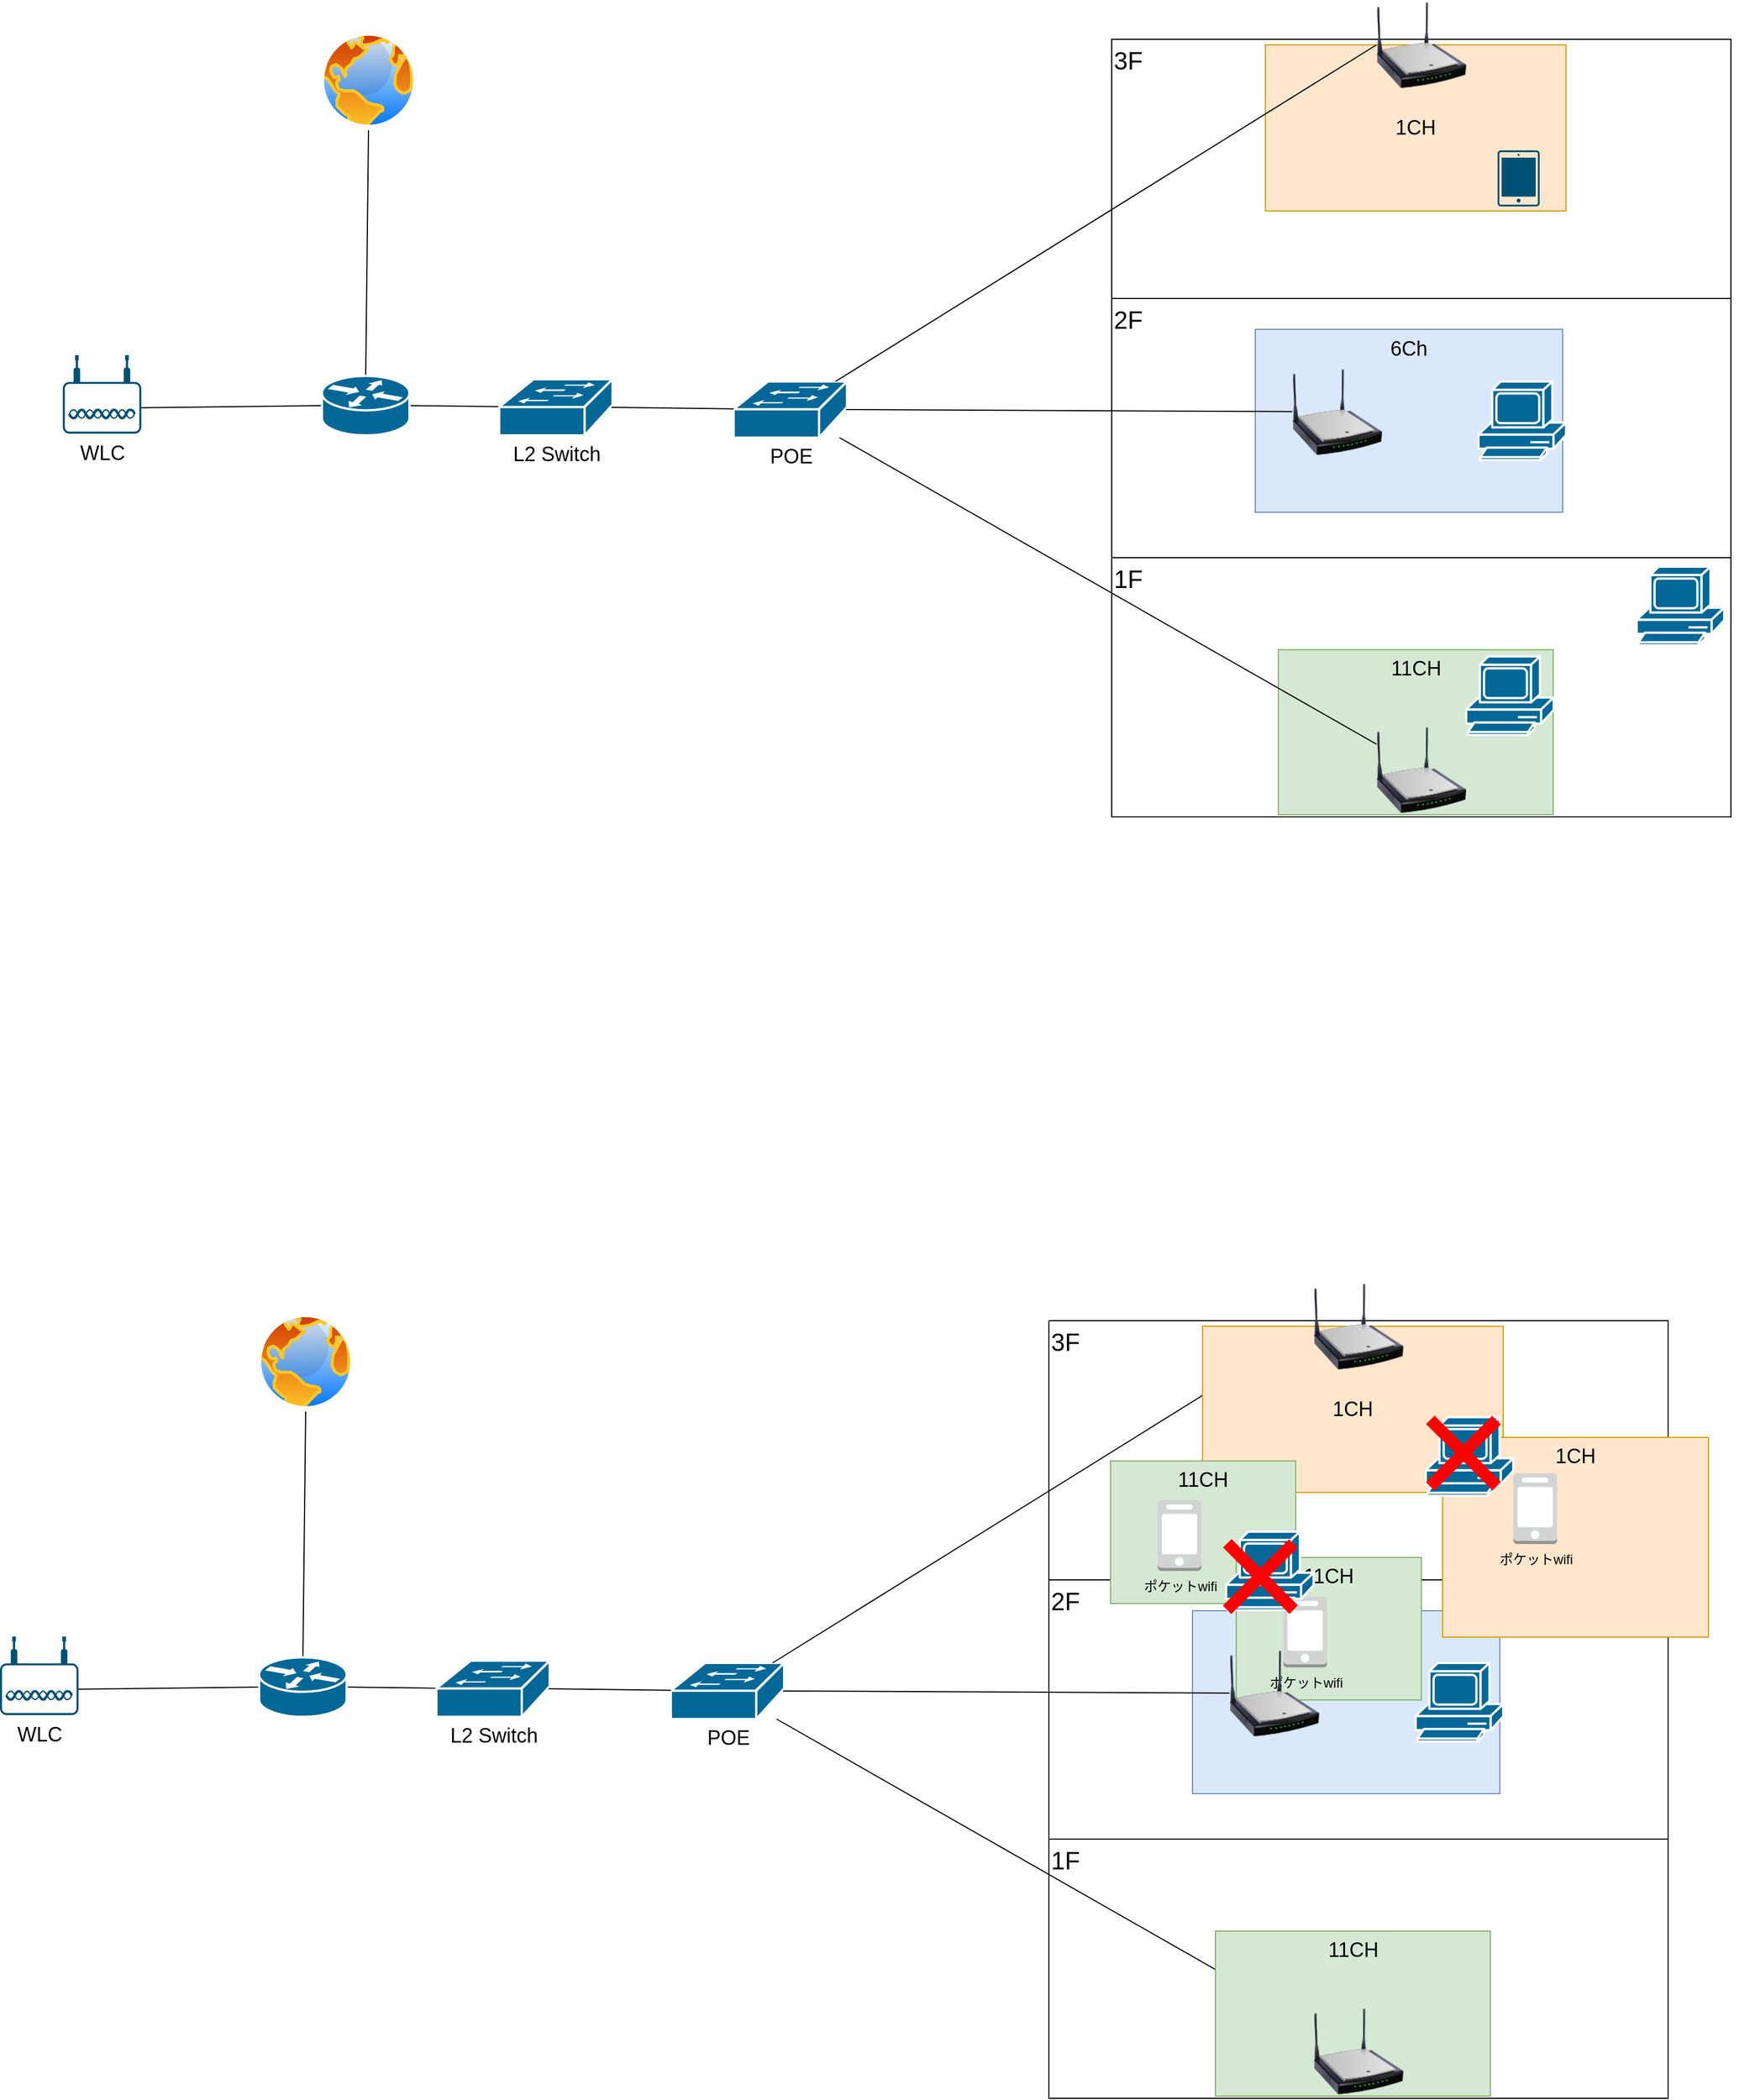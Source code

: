 <mxfile version="21.7.2" type="github">
  <diagram name="ページ1" id="ISea0skvDJ0-GTyt_ot8">
    <mxGraphModel dx="3828" dy="1982" grid="0" gridSize="10" guides="1" tooltips="1" connect="1" arrows="1" fold="1" page="1" pageScale="1" pageWidth="827" pageHeight="1169" math="0" shadow="0">
      <root>
        <mxCell id="0" />
        <mxCell id="1" parent="0" />
        <mxCell id="y21L1_D4y8wmVDUmnjSK-36" value="6Ch" style="whiteSpace=wrap;html=1;fontFamily=Helvetica;fontSize=18;verticalAlign=top;fillColor=#dae8fc;strokeColor=#6c8ebf;" vertex="1" parent="1">
          <mxGeometry x="1168" y="383.5" width="274" height="163" as="geometry" />
        </mxCell>
        <mxCell id="y21L1_D4y8wmVDUmnjSK-25" value="" style="group;fontSize=22;" vertex="1" connectable="0" parent="1">
          <mxGeometry x="1040" y="125" width="552" height="693" as="geometry" />
        </mxCell>
        <mxCell id="y21L1_D4y8wmVDUmnjSK-22" value="&lt;font style=&quot;font-size: 22px;&quot;&gt;1F&lt;/font&gt;" style="rounded=0;whiteSpace=wrap;html=1;fontFamily=Helvetica;fontSize=11;fontColor=default;fillColor=none;verticalAlign=top;align=left;" vertex="1" parent="y21L1_D4y8wmVDUmnjSK-25">
          <mxGeometry y="462" width="552" height="231" as="geometry" />
        </mxCell>
        <mxCell id="y21L1_D4y8wmVDUmnjSK-23" value="&lt;font style=&quot;font-size: 22px;&quot;&gt;2F&lt;/font&gt;" style="rounded=0;whiteSpace=wrap;html=1;fontFamily=Helvetica;fontSize=11;fontColor=default;fillColor=none;verticalAlign=top;align=left;" vertex="1" parent="y21L1_D4y8wmVDUmnjSK-25">
          <mxGeometry y="231" width="552" height="231" as="geometry" />
        </mxCell>
        <mxCell id="y21L1_D4y8wmVDUmnjSK-37" value="11CH" style="whiteSpace=wrap;html=1;fontFamily=Helvetica;fontSize=18;verticalAlign=top;fillColor=#d5e8d4;strokeColor=#82b366;" vertex="1" parent="y21L1_D4y8wmVDUmnjSK-25">
          <mxGeometry x="148.5" y="544" width="245" height="147" as="geometry" />
        </mxCell>
        <mxCell id="y21L1_D4y8wmVDUmnjSK-24" value="&lt;font style=&quot;font-size: 22px;&quot;&gt;3F&lt;/font&gt;" style="rounded=0;whiteSpace=wrap;html=1;fontFamily=Helvetica;fontSize=11;fontColor=default;fillColor=none;verticalAlign=top;align=left;" vertex="1" parent="y21L1_D4y8wmVDUmnjSK-25">
          <mxGeometry width="552" height="231" as="geometry" />
        </mxCell>
        <mxCell id="y21L1_D4y8wmVDUmnjSK-26" value="" style="shape=mxgraph.cisco.computers_and_peripherals.pc;sketch=0;html=1;pointerEvents=1;dashed=0;fillColor=#036897;strokeColor=#ffffff;strokeWidth=2;verticalLabelPosition=bottom;verticalAlign=top;align=center;outlineConnect=0;fontFamily=Helvetica;fontSize=11;fontColor=default;" vertex="1" parent="y21L1_D4y8wmVDUmnjSK-25">
          <mxGeometry x="316" y="550" width="78" height="70" as="geometry" />
        </mxCell>
        <mxCell id="y21L1_D4y8wmVDUmnjSK-34" value="" style="shape=mxgraph.cisco.computers_and_peripherals.pc;sketch=0;html=1;pointerEvents=1;dashed=0;fillColor=#036897;strokeColor=#ffffff;strokeWidth=2;verticalLabelPosition=bottom;verticalAlign=top;align=center;outlineConnect=0;fontFamily=Helvetica;fontSize=11;fontColor=default;" vertex="1" parent="y21L1_D4y8wmVDUmnjSK-25">
          <mxGeometry x="468" y="470" width="78" height="70" as="geometry" />
        </mxCell>
        <mxCell id="y21L1_D4y8wmVDUmnjSK-35" value="1CH" style="whiteSpace=wrap;html=1;fontFamily=Helvetica;fontSize=18;verticalAlign=middle;fillColor=#ffe6cc;strokeColor=#d79b00;" vertex="1" parent="y21L1_D4y8wmVDUmnjSK-25">
          <mxGeometry x="137" y="5" width="268" height="148" as="geometry" />
        </mxCell>
        <mxCell id="y21L1_D4y8wmVDUmnjSK-38" value="" style="image;html=1;image=img/lib/clip_art/networking/Wireless_Router_N_128x128.png;fontFamily=Helvetica;fontSize=11;fontColor=default;" vertex="1" parent="y21L1_D4y8wmVDUmnjSK-25">
          <mxGeometry x="236" y="-35" width="80" height="80" as="geometry" />
        </mxCell>
        <mxCell id="y21L1_D4y8wmVDUmnjSK-39" value="" style="image;html=1;image=img/lib/clip_art/networking/Wireless_Router_N_128x128.png;fontFamily=Helvetica;fontSize=11;fontColor=default;" vertex="1" parent="y21L1_D4y8wmVDUmnjSK-25">
          <mxGeometry x="161" y="292" width="80" height="80" as="geometry" />
        </mxCell>
        <mxCell id="y21L1_D4y8wmVDUmnjSK-40" value="" style="image;html=1;image=img/lib/clip_art/networking/Wireless_Router_N_128x128.png;fontFamily=Helvetica;fontSize=11;fontColor=default;" vertex="1" parent="y21L1_D4y8wmVDUmnjSK-25">
          <mxGeometry x="236" y="611" width="80" height="80" as="geometry" />
        </mxCell>
        <mxCell id="y21L1_D4y8wmVDUmnjSK-7" style="rounded=0;orthogonalLoop=1;jettySize=auto;html=1;exitX=1;exitY=0.67;exitDx=0;exitDy=0;exitPerimeter=0;entryX=0;entryY=0.5;entryDx=0;entryDy=0;entryPerimeter=0;endArrow=none;endFill=0;fontSize=18;" edge="1" parent="1" source="y21L1_D4y8wmVDUmnjSK-2" target="y21L1_D4y8wmVDUmnjSK-3">
          <mxGeometry relative="1" as="geometry" />
        </mxCell>
        <mxCell id="y21L1_D4y8wmVDUmnjSK-2" value="WLC" style="points=[[0.03,0.36,0],[0.18,0,0],[0.5,0.34,0],[0.82,0,0],[0.97,0.36,0],[1,0.67,0],[0.975,0.975,0],[0.5,1,0],[0.025,0.975,0],[0,0.67,0]];verticalLabelPosition=bottom;sketch=0;html=1;verticalAlign=top;aspect=fixed;align=center;pointerEvents=1;shape=mxgraph.cisco19.wireless_access_point;fillColor=#005073;strokeColor=none;fontSize=18;" vertex="1" parent="1">
          <mxGeometry x="105" y="406.5" width="70" height="70" as="geometry" />
        </mxCell>
        <mxCell id="y21L1_D4y8wmVDUmnjSK-8" style="edgeStyle=none;shape=connector;rounded=0;orthogonalLoop=1;jettySize=auto;html=1;exitX=1;exitY=0.5;exitDx=0;exitDy=0;exitPerimeter=0;labelBackgroundColor=default;strokeColor=default;fontFamily=Helvetica;fontSize=18;fontColor=default;endArrow=none;endFill=0;" edge="1" parent="1" source="y21L1_D4y8wmVDUmnjSK-3" target="y21L1_D4y8wmVDUmnjSK-6">
          <mxGeometry relative="1" as="geometry" />
        </mxCell>
        <mxCell id="y21L1_D4y8wmVDUmnjSK-10" style="edgeStyle=none;shape=connector;rounded=0;orthogonalLoop=1;jettySize=auto;html=1;exitX=0.5;exitY=0;exitDx=0;exitDy=0;exitPerimeter=0;entryX=0.5;entryY=1;entryDx=0;entryDy=0;labelBackgroundColor=default;strokeColor=default;fontFamily=Helvetica;fontSize=11;fontColor=default;endArrow=none;endFill=0;" edge="1" parent="1" source="y21L1_D4y8wmVDUmnjSK-3" target="y21L1_D4y8wmVDUmnjSK-4">
          <mxGeometry relative="1" as="geometry" />
        </mxCell>
        <mxCell id="y21L1_D4y8wmVDUmnjSK-3" value="" style="shape=mxgraph.cisco.routers.router;sketch=0;html=1;pointerEvents=1;dashed=0;fillColor=#036897;strokeColor=#ffffff;strokeWidth=2;verticalLabelPosition=bottom;verticalAlign=top;align=center;outlineConnect=0;fontFamily=Helvetica;fontSize=18;fontColor=default;" vertex="1" parent="1">
          <mxGeometry x="336" y="425" width="78" height="53" as="geometry" />
        </mxCell>
        <mxCell id="y21L1_D4y8wmVDUmnjSK-4" value="" style="image;aspect=fixed;perimeter=ellipsePerimeter;html=1;align=center;shadow=0;dashed=0;spacingTop=3;image=img/lib/active_directory/internet_globe.svg;" vertex="1" parent="1">
          <mxGeometry x="333" y="117" width="89" height="89" as="geometry" />
        </mxCell>
        <mxCell id="y21L1_D4y8wmVDUmnjSK-16" style="edgeStyle=none;shape=connector;rounded=0;orthogonalLoop=1;jettySize=auto;html=1;exitX=0.98;exitY=0.5;exitDx=0;exitDy=0;exitPerimeter=0;labelBackgroundColor=default;strokeColor=default;fontFamily=Helvetica;fontSize=11;fontColor=default;endArrow=none;endFill=0;" edge="1" parent="1" source="y21L1_D4y8wmVDUmnjSK-5" target="y21L1_D4y8wmVDUmnjSK-39">
          <mxGeometry relative="1" as="geometry">
            <mxPoint x="1189" y="458.668" as="targetPoint" />
          </mxGeometry>
        </mxCell>
        <mxCell id="y21L1_D4y8wmVDUmnjSK-5" value="POE" style="shape=mxgraph.cisco.switches.workgroup_switch;sketch=0;html=1;pointerEvents=1;dashed=0;fillColor=#036897;strokeColor=#ffffff;strokeWidth=2;verticalLabelPosition=bottom;verticalAlign=top;align=center;outlineConnect=0;fontFamily=Helvetica;fontSize=18;fontColor=default;" vertex="1" parent="1">
          <mxGeometry x="703" y="430" width="101" height="50" as="geometry" />
        </mxCell>
        <mxCell id="y21L1_D4y8wmVDUmnjSK-9" style="edgeStyle=none;shape=connector;rounded=0;orthogonalLoop=1;jettySize=auto;html=1;exitX=0.98;exitY=0.5;exitDx=0;exitDy=0;exitPerimeter=0;labelBackgroundColor=default;strokeColor=default;fontFamily=Helvetica;fontSize=18;fontColor=default;endArrow=none;endFill=0;" edge="1" parent="1" source="y21L1_D4y8wmVDUmnjSK-6" target="y21L1_D4y8wmVDUmnjSK-5">
          <mxGeometry relative="1" as="geometry" />
        </mxCell>
        <mxCell id="y21L1_D4y8wmVDUmnjSK-6" value="L2 Switch" style="shape=mxgraph.cisco.switches.workgroup_switch;sketch=0;html=1;pointerEvents=1;dashed=0;fillColor=#036897;strokeColor=#ffffff;strokeWidth=2;verticalLabelPosition=bottom;verticalAlign=top;align=center;outlineConnect=0;fontFamily=Helvetica;fontSize=18;fontColor=default;" vertex="1" parent="1">
          <mxGeometry x="494" y="428" width="101" height="50" as="geometry" />
        </mxCell>
        <mxCell id="y21L1_D4y8wmVDUmnjSK-11" value="" style="shape=mxgraph.cisco.computers_and_peripherals.pc;sketch=0;html=1;pointerEvents=1;dashed=0;fillColor=#036897;strokeColor=#ffffff;strokeWidth=2;verticalLabelPosition=bottom;verticalAlign=top;align=center;outlineConnect=0;fontFamily=Helvetica;fontSize=11;fontColor=default;" vertex="1" parent="1">
          <mxGeometry x="1367" y="430" width="78" height="70" as="geometry" />
        </mxCell>
        <mxCell id="y21L1_D4y8wmVDUmnjSK-12" value="" style="sketch=0;points=[[0.015,0.015,0],[0.985,0.015,0],[0.985,0.985,0],[0.015,0.985,0],[0.25,0,0],[0.5,0,0],[0.75,0,0],[1,0.25,0],[1,0.5,0],[1,0.75,0],[0.75,1,0],[0.5,1,0],[0.25,1,0],[0,0.75,0],[0,0.5,0],[0,0.25,0]];verticalLabelPosition=bottom;html=1;verticalAlign=top;aspect=fixed;align=center;pointerEvents=1;shape=mxgraph.cisco19.handheld;fillColor=#005073;strokeColor=none;" vertex="1" parent="1">
          <mxGeometry x="1384" y="224" width="37.5" height="50" as="geometry" />
        </mxCell>
        <mxCell id="y21L1_D4y8wmVDUmnjSK-20" style="edgeStyle=none;shape=connector;rounded=0;orthogonalLoop=1;jettySize=auto;html=1;labelBackgroundColor=default;strokeColor=default;fontFamily=Helvetica;fontSize=11;fontColor=default;endArrow=none;endFill=0;" edge="1" parent="1" source="y21L1_D4y8wmVDUmnjSK-40" target="y21L1_D4y8wmVDUmnjSK-5">
          <mxGeometry relative="1" as="geometry">
            <mxPoint x="1276.0" y="794.9" as="sourcePoint" />
          </mxGeometry>
        </mxCell>
        <mxCell id="y21L1_D4y8wmVDUmnjSK-21" style="edgeStyle=none;shape=connector;rounded=0;orthogonalLoop=1;jettySize=auto;html=1;exitX=0;exitY=0.5;exitDx=0;exitDy=0;labelBackgroundColor=default;strokeColor=default;fontFamily=Helvetica;fontSize=11;fontColor=default;endArrow=none;endFill=0;" edge="1" parent="1" source="y21L1_D4y8wmVDUmnjSK-38" target="y21L1_D4y8wmVDUmnjSK-5">
          <mxGeometry relative="1" as="geometry">
            <mxPoint x="1276.0" y="145.9" as="sourcePoint" />
          </mxGeometry>
        </mxCell>
        <mxCell id="y21L1_D4y8wmVDUmnjSK-67" value="6Ch" style="whiteSpace=wrap;html=1;fontFamily=Helvetica;fontSize=18;verticalAlign=top;fillColor=#dae8fc;strokeColor=#6c8ebf;" vertex="1" parent="1">
          <mxGeometry x="1112" y="1525.5" width="274" height="163" as="geometry" />
        </mxCell>
        <mxCell id="y21L1_D4y8wmVDUmnjSK-79" style="rounded=0;orthogonalLoop=1;jettySize=auto;html=1;exitX=1;exitY=0.67;exitDx=0;exitDy=0;exitPerimeter=0;entryX=0;entryY=0.5;entryDx=0;entryDy=0;entryPerimeter=0;endArrow=none;endFill=0;fontSize=18;" edge="1" parent="1" source="y21L1_D4y8wmVDUmnjSK-80" target="y21L1_D4y8wmVDUmnjSK-83">
          <mxGeometry relative="1" as="geometry" />
        </mxCell>
        <mxCell id="y21L1_D4y8wmVDUmnjSK-80" value="WLC" style="points=[[0.03,0.36,0],[0.18,0,0],[0.5,0.34,0],[0.82,0,0],[0.97,0.36,0],[1,0.67,0],[0.975,0.975,0],[0.5,1,0],[0.025,0.975,0],[0,0.67,0]];verticalLabelPosition=bottom;sketch=0;html=1;verticalAlign=top;aspect=fixed;align=center;pointerEvents=1;shape=mxgraph.cisco19.wireless_access_point;fillColor=#005073;strokeColor=none;fontSize=18;" vertex="1" parent="1">
          <mxGeometry x="49" y="1548.5" width="70" height="70" as="geometry" />
        </mxCell>
        <mxCell id="y21L1_D4y8wmVDUmnjSK-81" style="edgeStyle=none;shape=connector;rounded=0;orthogonalLoop=1;jettySize=auto;html=1;exitX=1;exitY=0.5;exitDx=0;exitDy=0;exitPerimeter=0;labelBackgroundColor=default;strokeColor=default;fontFamily=Helvetica;fontSize=18;fontColor=default;endArrow=none;endFill=0;" edge="1" parent="1" source="y21L1_D4y8wmVDUmnjSK-83" target="y21L1_D4y8wmVDUmnjSK-88">
          <mxGeometry relative="1" as="geometry" />
        </mxCell>
        <mxCell id="y21L1_D4y8wmVDUmnjSK-82" style="edgeStyle=none;shape=connector;rounded=0;orthogonalLoop=1;jettySize=auto;html=1;exitX=0.5;exitY=0;exitDx=0;exitDy=0;exitPerimeter=0;entryX=0.5;entryY=1;entryDx=0;entryDy=0;labelBackgroundColor=default;strokeColor=default;fontFamily=Helvetica;fontSize=11;fontColor=default;endArrow=none;endFill=0;" edge="1" parent="1" source="y21L1_D4y8wmVDUmnjSK-83" target="y21L1_D4y8wmVDUmnjSK-84">
          <mxGeometry relative="1" as="geometry" />
        </mxCell>
        <mxCell id="y21L1_D4y8wmVDUmnjSK-83" value="" style="shape=mxgraph.cisco.routers.router;sketch=0;html=1;pointerEvents=1;dashed=0;fillColor=#036897;strokeColor=#ffffff;strokeWidth=2;verticalLabelPosition=bottom;verticalAlign=top;align=center;outlineConnect=0;fontFamily=Helvetica;fontSize=18;fontColor=default;" vertex="1" parent="1">
          <mxGeometry x="280" y="1567" width="78" height="53" as="geometry" />
        </mxCell>
        <mxCell id="y21L1_D4y8wmVDUmnjSK-84" value="" style="image;aspect=fixed;perimeter=ellipsePerimeter;html=1;align=center;shadow=0;dashed=0;spacingTop=3;image=img/lib/active_directory/internet_globe.svg;" vertex="1" parent="1">
          <mxGeometry x="277" y="1259" width="89" height="89" as="geometry" />
        </mxCell>
        <mxCell id="y21L1_D4y8wmVDUmnjSK-85" style="edgeStyle=none;shape=connector;rounded=0;orthogonalLoop=1;jettySize=auto;html=1;exitX=0.98;exitY=0.5;exitDx=0;exitDy=0;exitPerimeter=0;labelBackgroundColor=default;strokeColor=default;fontFamily=Helvetica;fontSize=11;fontColor=default;endArrow=none;endFill=0;" edge="1" parent="1" source="y21L1_D4y8wmVDUmnjSK-86">
          <mxGeometry relative="1" as="geometry">
            <mxPoint x="1145" y="1598.818" as="targetPoint" />
          </mxGeometry>
        </mxCell>
        <mxCell id="y21L1_D4y8wmVDUmnjSK-86" value="POE" style="shape=mxgraph.cisco.switches.workgroup_switch;sketch=0;html=1;pointerEvents=1;dashed=0;fillColor=#036897;strokeColor=#ffffff;strokeWidth=2;verticalLabelPosition=bottom;verticalAlign=top;align=center;outlineConnect=0;fontFamily=Helvetica;fontSize=18;fontColor=default;" vertex="1" parent="1">
          <mxGeometry x="647" y="1572" width="101" height="50" as="geometry" />
        </mxCell>
        <mxCell id="y21L1_D4y8wmVDUmnjSK-87" style="edgeStyle=none;shape=connector;rounded=0;orthogonalLoop=1;jettySize=auto;html=1;exitX=0.98;exitY=0.5;exitDx=0;exitDy=0;exitPerimeter=0;labelBackgroundColor=default;strokeColor=default;fontFamily=Helvetica;fontSize=18;fontColor=default;endArrow=none;endFill=0;" edge="1" parent="1" source="y21L1_D4y8wmVDUmnjSK-88" target="y21L1_D4y8wmVDUmnjSK-86">
          <mxGeometry relative="1" as="geometry" />
        </mxCell>
        <mxCell id="y21L1_D4y8wmVDUmnjSK-88" value="L2 Switch" style="shape=mxgraph.cisco.switches.workgroup_switch;sketch=0;html=1;pointerEvents=1;dashed=0;fillColor=#036897;strokeColor=#ffffff;strokeWidth=2;verticalLabelPosition=bottom;verticalAlign=top;align=center;outlineConnect=0;fontFamily=Helvetica;fontSize=18;fontColor=default;" vertex="1" parent="1">
          <mxGeometry x="438" y="1570" width="101" height="50" as="geometry" />
        </mxCell>
        <mxCell id="y21L1_D4y8wmVDUmnjSK-89" value="" style="shape=mxgraph.cisco.computers_and_peripherals.pc;sketch=0;html=1;pointerEvents=1;dashed=0;fillColor=#036897;strokeColor=#ffffff;strokeWidth=2;verticalLabelPosition=bottom;verticalAlign=top;align=center;outlineConnect=0;fontFamily=Helvetica;fontSize=11;fontColor=default;" vertex="1" parent="1">
          <mxGeometry x="1311" y="1572" width="78" height="70" as="geometry" />
        </mxCell>
        <mxCell id="y21L1_D4y8wmVDUmnjSK-91" style="edgeStyle=none;shape=connector;rounded=0;orthogonalLoop=1;jettySize=auto;html=1;labelBackgroundColor=default;strokeColor=default;fontFamily=Helvetica;fontSize=11;fontColor=default;endArrow=none;endFill=0;" edge="1" parent="1" target="y21L1_D4y8wmVDUmnjSK-86">
          <mxGeometry relative="1" as="geometry">
            <mxPoint x="1220" y="1895.173" as="sourcePoint" />
          </mxGeometry>
        </mxCell>
        <mxCell id="y21L1_D4y8wmVDUmnjSK-92" style="edgeStyle=none;shape=connector;rounded=0;orthogonalLoop=1;jettySize=auto;html=1;exitX=0;exitY=0.5;exitDx=0;exitDy=0;labelBackgroundColor=default;strokeColor=default;fontFamily=Helvetica;fontSize=11;fontColor=default;endArrow=none;endFill=0;" edge="1" parent="1" target="y21L1_D4y8wmVDUmnjSK-86">
          <mxGeometry relative="1" as="geometry">
            <mxPoint x="1220" y="1272" as="sourcePoint" />
          </mxGeometry>
        </mxCell>
        <mxCell id="y21L1_D4y8wmVDUmnjSK-102" value="" style="group;fontSize=22;" vertex="1" connectable="0" parent="1">
          <mxGeometry x="984" y="1267" width="624" height="693" as="geometry" />
        </mxCell>
        <mxCell id="y21L1_D4y8wmVDUmnjSK-103" value="&lt;font style=&quot;font-size: 22px;&quot;&gt;1F&lt;/font&gt;" style="rounded=0;whiteSpace=wrap;html=1;fontFamily=Helvetica;fontSize=11;fontColor=default;fillColor=none;verticalAlign=top;align=left;" vertex="1" parent="y21L1_D4y8wmVDUmnjSK-102">
          <mxGeometry y="462" width="552" height="231" as="geometry" />
        </mxCell>
        <mxCell id="y21L1_D4y8wmVDUmnjSK-104" value="&lt;font style=&quot;font-size: 22px;&quot;&gt;2F&lt;/font&gt;" style="rounded=0;whiteSpace=wrap;html=1;fontFamily=Helvetica;fontSize=11;fontColor=default;fillColor=none;verticalAlign=top;align=left;" vertex="1" parent="y21L1_D4y8wmVDUmnjSK-102">
          <mxGeometry y="231" width="552" height="231" as="geometry" />
        </mxCell>
        <mxCell id="y21L1_D4y8wmVDUmnjSK-105" value="11CH" style="whiteSpace=wrap;html=1;fontFamily=Helvetica;fontSize=18;verticalAlign=top;fillColor=#d5e8d4;strokeColor=#82b366;" vertex="1" parent="y21L1_D4y8wmVDUmnjSK-102">
          <mxGeometry x="148.5" y="544" width="245" height="147" as="geometry" />
        </mxCell>
        <mxCell id="y21L1_D4y8wmVDUmnjSK-106" value="&lt;font style=&quot;font-size: 22px;&quot;&gt;3F&lt;/font&gt;" style="rounded=0;whiteSpace=wrap;html=1;fontFamily=Helvetica;fontSize=11;fontColor=default;fillColor=none;verticalAlign=top;align=left;" vertex="1" parent="y21L1_D4y8wmVDUmnjSK-102">
          <mxGeometry width="552" height="231" as="geometry" />
        </mxCell>
        <mxCell id="y21L1_D4y8wmVDUmnjSK-108" value="1CH" style="whiteSpace=wrap;html=1;fontFamily=Helvetica;fontSize=18;verticalAlign=middle;fillColor=#ffe6cc;strokeColor=#d79b00;" vertex="1" parent="y21L1_D4y8wmVDUmnjSK-102">
          <mxGeometry x="137" y="5" width="268" height="148" as="geometry" />
        </mxCell>
        <mxCell id="y21L1_D4y8wmVDUmnjSK-109" value="" style="image;html=1;image=img/lib/clip_art/networking/Wireless_Router_N_128x128.png;fontFamily=Helvetica;fontSize=11;fontColor=default;" vertex="1" parent="y21L1_D4y8wmVDUmnjSK-102">
          <mxGeometry x="236" y="-35" width="80" height="80" as="geometry" />
        </mxCell>
        <mxCell id="y21L1_D4y8wmVDUmnjSK-111" value="" style="image;html=1;image=img/lib/clip_art/networking/Wireless_Router_N_128x128.png;fontFamily=Helvetica;fontSize=11;fontColor=default;" vertex="1" parent="y21L1_D4y8wmVDUmnjSK-102">
          <mxGeometry x="236" y="611" width="80" height="80" as="geometry" />
        </mxCell>
        <mxCell id="y21L1_D4y8wmVDUmnjSK-113" value="11CH" style="whiteSpace=wrap;html=1;fontFamily=Helvetica;fontSize=18;verticalAlign=top;fillColor=#d5e8d4;strokeColor=#82b366;" vertex="1" parent="y21L1_D4y8wmVDUmnjSK-102">
          <mxGeometry x="55" y="125" width="165" height="127" as="geometry" />
        </mxCell>
        <mxCell id="y21L1_D4y8wmVDUmnjSK-114" value="ポケットwifi" style="outlineConnect=0;dashed=0;verticalLabelPosition=bottom;verticalAlign=top;align=center;html=1;shape=mxgraph.aws3.mobile_client;fillColor=#D2D3D3;gradientColor=none;" vertex="1" parent="y21L1_D4y8wmVDUmnjSK-102">
          <mxGeometry x="97" y="160" width="39" height="63" as="geometry" />
        </mxCell>
        <mxCell id="y21L1_D4y8wmVDUmnjSK-116" value="1CH" style="whiteSpace=wrap;html=1;fontFamily=Helvetica;fontSize=18;verticalAlign=top;fillColor=#ffe6cc;strokeColor=#d79b00;" vertex="1" parent="y21L1_D4y8wmVDUmnjSK-102">
          <mxGeometry x="351" y="104" width="237" height="178" as="geometry" />
        </mxCell>
        <mxCell id="y21L1_D4y8wmVDUmnjSK-117" value="ポケットwifi" style="outlineConnect=0;dashed=0;verticalLabelPosition=bottom;verticalAlign=top;align=center;html=1;shape=mxgraph.aws3.mobile_client;fillColor=#D2D3D3;gradientColor=none;" vertex="1" parent="y21L1_D4y8wmVDUmnjSK-102">
          <mxGeometry x="414" y="136" width="39" height="63" as="geometry" />
        </mxCell>
        <mxCell id="y21L1_D4y8wmVDUmnjSK-119" value="" style="shape=mxgraph.cisco.computers_and_peripherals.pc;sketch=0;html=1;pointerEvents=1;dashed=0;fillColor=#036897;strokeColor=#ffffff;strokeWidth=2;verticalLabelPosition=bottom;verticalAlign=top;align=center;outlineConnect=0;fontFamily=Helvetica;fontSize=11;fontColor=default;" vertex="1" parent="y21L1_D4y8wmVDUmnjSK-102">
          <mxGeometry x="336" y="86" width="78" height="70" as="geometry" />
        </mxCell>
        <mxCell id="y21L1_D4y8wmVDUmnjSK-97" value="11CH" style="whiteSpace=wrap;html=1;fontFamily=Helvetica;fontSize=18;verticalAlign=top;fillColor=#d5e8d4;strokeColor=#82b366;" vertex="1" parent="y21L1_D4y8wmVDUmnjSK-102">
          <mxGeometry x="167" y="211" width="165" height="127" as="geometry" />
        </mxCell>
        <mxCell id="y21L1_D4y8wmVDUmnjSK-98" value="ポケットwifi" style="outlineConnect=0;dashed=0;verticalLabelPosition=bottom;verticalAlign=top;align=center;html=1;shape=mxgraph.aws3.mobile_client;fillColor=#D2D3D3;gradientColor=none;" vertex="1" parent="y21L1_D4y8wmVDUmnjSK-102">
          <mxGeometry x="209" y="246" width="39" height="63" as="geometry" />
        </mxCell>
        <mxCell id="y21L1_D4y8wmVDUmnjSK-110" value="" style="image;html=1;image=img/lib/clip_art/networking/Wireless_Router_N_128x128.png;fontFamily=Helvetica;fontSize=11;fontColor=default;" vertex="1" parent="y21L1_D4y8wmVDUmnjSK-102">
          <mxGeometry x="161" y="292" width="80" height="80" as="geometry" />
        </mxCell>
        <mxCell id="y21L1_D4y8wmVDUmnjSK-121" value="" style="shape=mxgraph.cisco.computers_and_peripherals.pc;sketch=0;html=1;pointerEvents=1;dashed=0;fillColor=#036897;strokeColor=#ffffff;strokeWidth=2;verticalLabelPosition=bottom;verticalAlign=top;align=center;outlineConnect=0;fontFamily=Helvetica;fontSize=11;fontColor=default;" vertex="1" parent="y21L1_D4y8wmVDUmnjSK-102">
          <mxGeometry x="158" y="188" width="78" height="70" as="geometry" />
        </mxCell>
        <mxCell id="y21L1_D4y8wmVDUmnjSK-123" value="&lt;span style=&quot;font-size: 150px;&quot;&gt;×&lt;/span&gt;" style="text;html=1;align=center;verticalAlign=middle;resizable=0;points=[];autosize=1;strokeColor=none;fillColor=none;fontSize=150;fontFamily=Helvetica;fontColor=#FF0000;" vertex="1" parent="y21L1_D4y8wmVDUmnjSK-102">
          <mxGeometry x="316" y="19" width="106" height="192" as="geometry" />
        </mxCell>
        <mxCell id="y21L1_D4y8wmVDUmnjSK-124" value="&lt;span style=&quot;font-size: 150px;&quot;&gt;×&lt;/span&gt;" style="text;html=1;align=center;verticalAlign=middle;resizable=0;points=[];autosize=1;strokeColor=none;fillColor=none;fontSize=150;fontFamily=Helvetica;fontColor=#FF0000;" vertex="1" parent="y21L1_D4y8wmVDUmnjSK-102">
          <mxGeometry x="135" y="129" width="106" height="192" as="geometry" />
        </mxCell>
      </root>
    </mxGraphModel>
  </diagram>
</mxfile>
